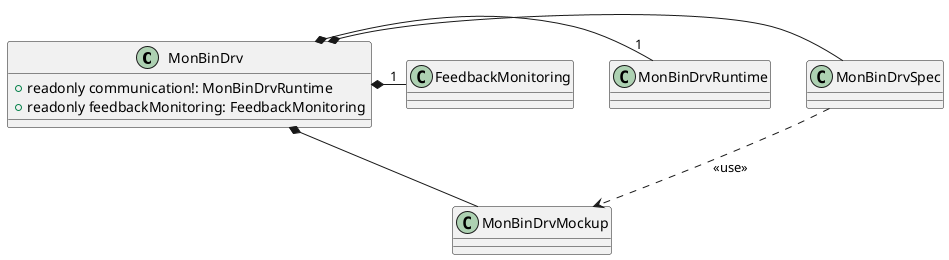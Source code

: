 @startuml
'https://plantuml.com/class-diagram

class MonBinDrv{
   + readonly communication!: MonBinDrvRuntime
   + readonly feedbackMonitoring: FeedbackMonitoring
}
MonBinDrv *- MonBinDrvSpec
MonBinDrvSpec ..> MonBinDrvMockup : <<use>>
MonBinDrv *- MonBinDrvMockup
MonBinDrv *- "1" MonBinDrvRuntime
MonBinDrv *- "1" FeedbackMonitoring


@enduml
